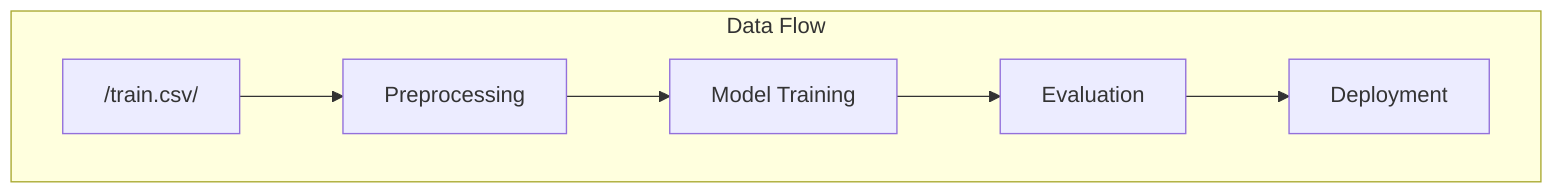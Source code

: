 flowchart TD
    subgraph DataFlow ["Data Flow"]
        train["/train.csv/"]
        preprocess["Preprocessing"]
        model["Model Training"]
        evaluate["Evaluation"]
        deploy["Deployment"]
    end
    train --> preprocess
    preprocess --> model
    model --> evaluate
    evaluate --> deploy